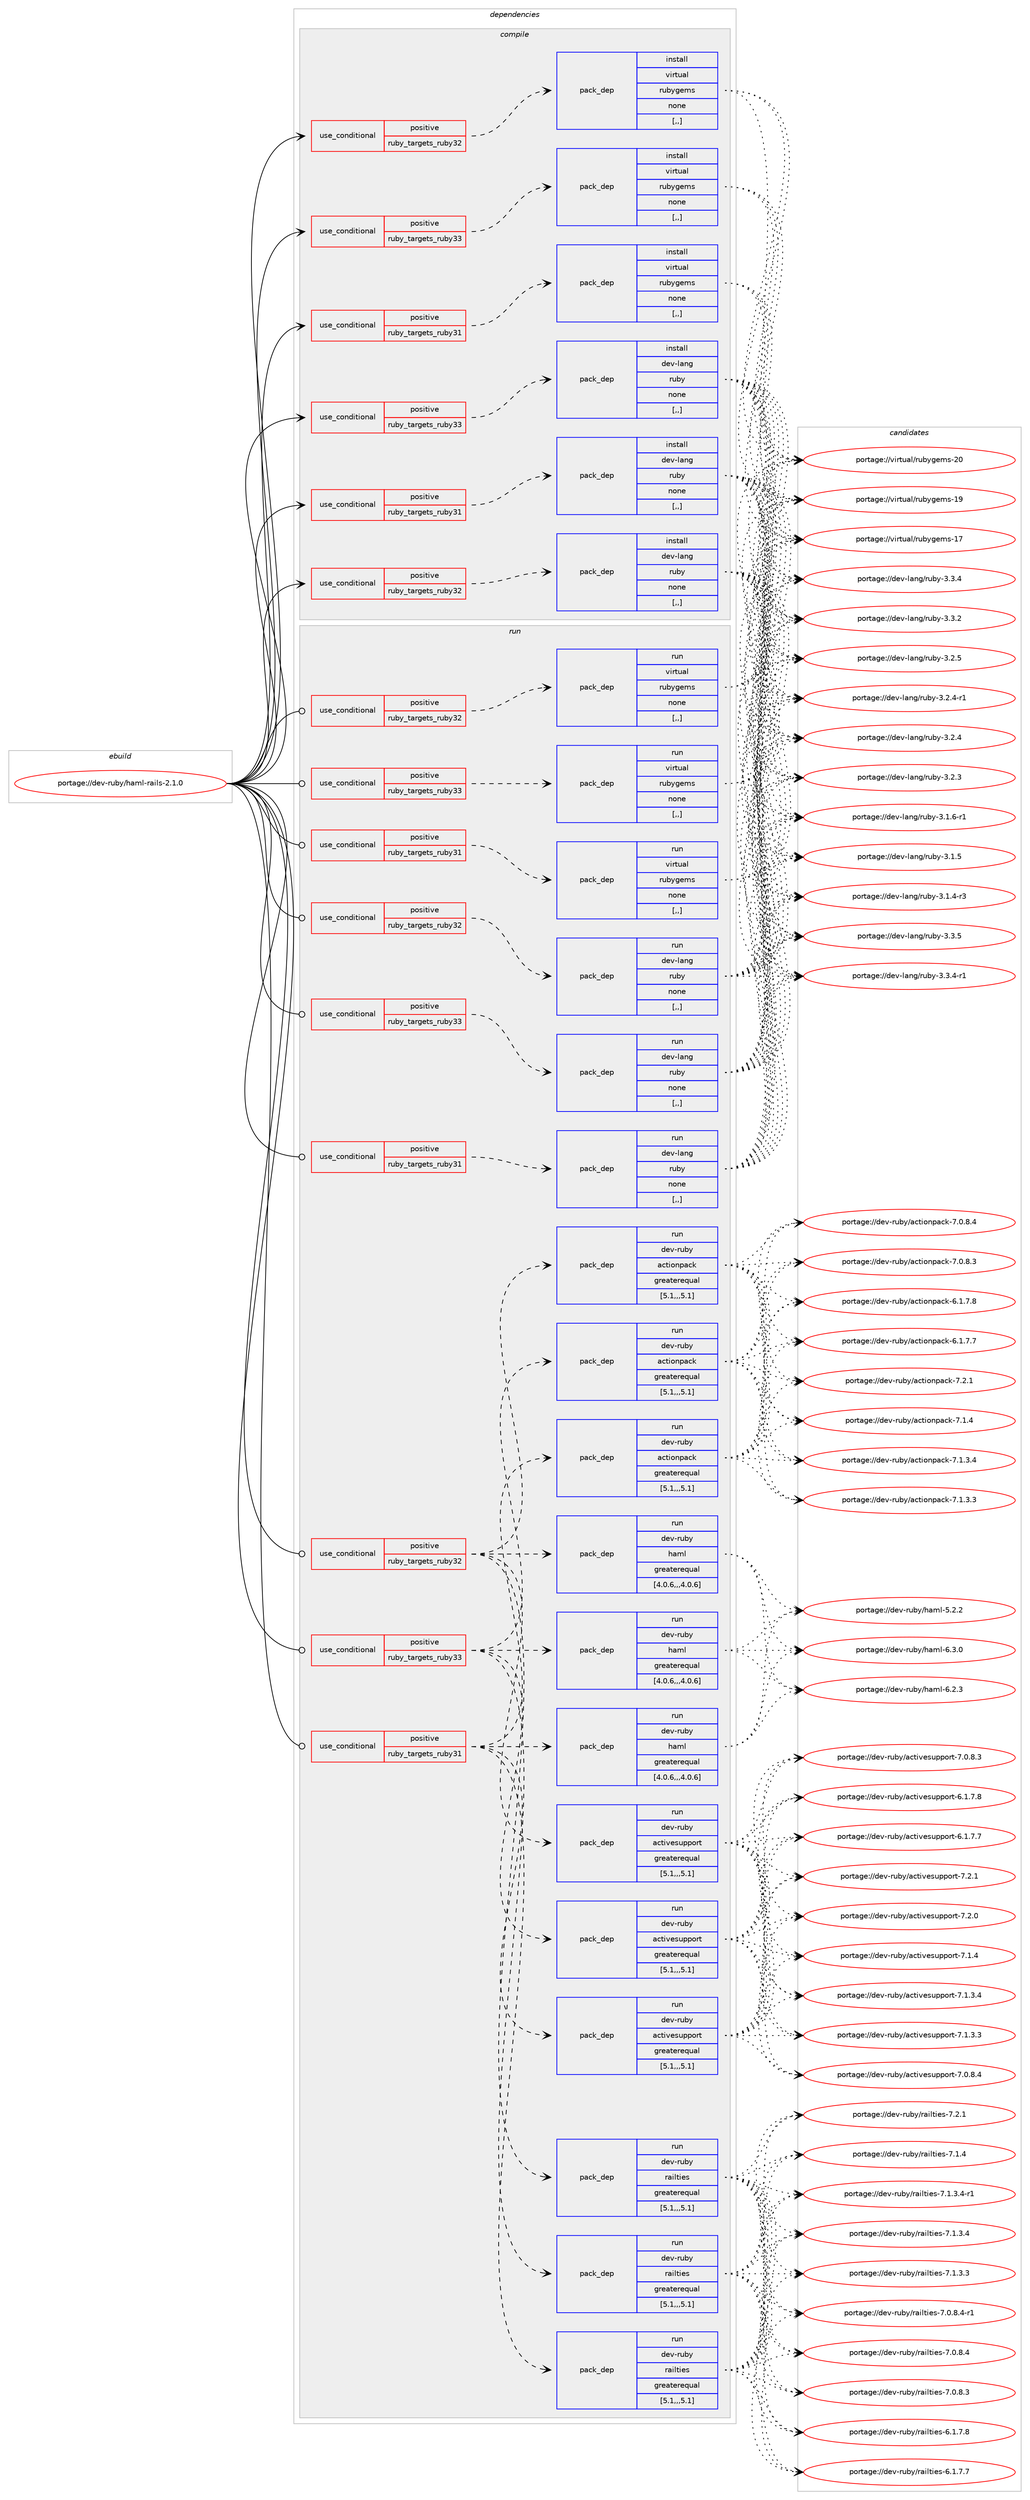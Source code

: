 digraph prolog {

# *************
# Graph options
# *************

newrank=true;
concentrate=true;
compound=true;
graph [rankdir=LR,fontname=Helvetica,fontsize=10,ranksep=1.5];#, ranksep=2.5, nodesep=0.2];
edge  [arrowhead=vee];
node  [fontname=Helvetica,fontsize=10];

# **********
# The ebuild
# **********

subgraph cluster_leftcol {
color=gray;
label=<<i>ebuild</i>>;
id [label="portage://dev-ruby/haml-rails-2.1.0", color=red, width=4, href="../dev-ruby/haml-rails-2.1.0.svg"];
}

# ****************
# The dependencies
# ****************

subgraph cluster_midcol {
color=gray;
label=<<i>dependencies</i>>;
subgraph cluster_compile {
fillcolor="#eeeeee";
style=filled;
label=<<i>compile</i>>;
subgraph cond179479 {
dependency681469 [label=<<TABLE BORDER="0" CELLBORDER="1" CELLSPACING="0" CELLPADDING="4"><TR><TD ROWSPAN="3" CELLPADDING="10">use_conditional</TD></TR><TR><TD>positive</TD></TR><TR><TD>ruby_targets_ruby31</TD></TR></TABLE>>, shape=none, color=red];
subgraph pack497067 {
dependency681470 [label=<<TABLE BORDER="0" CELLBORDER="1" CELLSPACING="0" CELLPADDING="4" WIDTH="220"><TR><TD ROWSPAN="6" CELLPADDING="30">pack_dep</TD></TR><TR><TD WIDTH="110">install</TD></TR><TR><TD>dev-lang</TD></TR><TR><TD>ruby</TD></TR><TR><TD>none</TD></TR><TR><TD>[,,]</TD></TR></TABLE>>, shape=none, color=blue];
}
dependency681469:e -> dependency681470:w [weight=20,style="dashed",arrowhead="vee"];
}
id:e -> dependency681469:w [weight=20,style="solid",arrowhead="vee"];
subgraph cond179480 {
dependency681471 [label=<<TABLE BORDER="0" CELLBORDER="1" CELLSPACING="0" CELLPADDING="4"><TR><TD ROWSPAN="3" CELLPADDING="10">use_conditional</TD></TR><TR><TD>positive</TD></TR><TR><TD>ruby_targets_ruby31</TD></TR></TABLE>>, shape=none, color=red];
subgraph pack497068 {
dependency681472 [label=<<TABLE BORDER="0" CELLBORDER="1" CELLSPACING="0" CELLPADDING="4" WIDTH="220"><TR><TD ROWSPAN="6" CELLPADDING="30">pack_dep</TD></TR><TR><TD WIDTH="110">install</TD></TR><TR><TD>virtual</TD></TR><TR><TD>rubygems</TD></TR><TR><TD>none</TD></TR><TR><TD>[,,]</TD></TR></TABLE>>, shape=none, color=blue];
}
dependency681471:e -> dependency681472:w [weight=20,style="dashed",arrowhead="vee"];
}
id:e -> dependency681471:w [weight=20,style="solid",arrowhead="vee"];
subgraph cond179481 {
dependency681473 [label=<<TABLE BORDER="0" CELLBORDER="1" CELLSPACING="0" CELLPADDING="4"><TR><TD ROWSPAN="3" CELLPADDING="10">use_conditional</TD></TR><TR><TD>positive</TD></TR><TR><TD>ruby_targets_ruby32</TD></TR></TABLE>>, shape=none, color=red];
subgraph pack497069 {
dependency681474 [label=<<TABLE BORDER="0" CELLBORDER="1" CELLSPACING="0" CELLPADDING="4" WIDTH="220"><TR><TD ROWSPAN="6" CELLPADDING="30">pack_dep</TD></TR><TR><TD WIDTH="110">install</TD></TR><TR><TD>dev-lang</TD></TR><TR><TD>ruby</TD></TR><TR><TD>none</TD></TR><TR><TD>[,,]</TD></TR></TABLE>>, shape=none, color=blue];
}
dependency681473:e -> dependency681474:w [weight=20,style="dashed",arrowhead="vee"];
}
id:e -> dependency681473:w [weight=20,style="solid",arrowhead="vee"];
subgraph cond179482 {
dependency681475 [label=<<TABLE BORDER="0" CELLBORDER="1" CELLSPACING="0" CELLPADDING="4"><TR><TD ROWSPAN="3" CELLPADDING="10">use_conditional</TD></TR><TR><TD>positive</TD></TR><TR><TD>ruby_targets_ruby32</TD></TR></TABLE>>, shape=none, color=red];
subgraph pack497070 {
dependency681476 [label=<<TABLE BORDER="0" CELLBORDER="1" CELLSPACING="0" CELLPADDING="4" WIDTH="220"><TR><TD ROWSPAN="6" CELLPADDING="30">pack_dep</TD></TR><TR><TD WIDTH="110">install</TD></TR><TR><TD>virtual</TD></TR><TR><TD>rubygems</TD></TR><TR><TD>none</TD></TR><TR><TD>[,,]</TD></TR></TABLE>>, shape=none, color=blue];
}
dependency681475:e -> dependency681476:w [weight=20,style="dashed",arrowhead="vee"];
}
id:e -> dependency681475:w [weight=20,style="solid",arrowhead="vee"];
subgraph cond179483 {
dependency681477 [label=<<TABLE BORDER="0" CELLBORDER="1" CELLSPACING="0" CELLPADDING="4"><TR><TD ROWSPAN="3" CELLPADDING="10">use_conditional</TD></TR><TR><TD>positive</TD></TR><TR><TD>ruby_targets_ruby33</TD></TR></TABLE>>, shape=none, color=red];
subgraph pack497071 {
dependency681478 [label=<<TABLE BORDER="0" CELLBORDER="1" CELLSPACING="0" CELLPADDING="4" WIDTH="220"><TR><TD ROWSPAN="6" CELLPADDING="30">pack_dep</TD></TR><TR><TD WIDTH="110">install</TD></TR><TR><TD>dev-lang</TD></TR><TR><TD>ruby</TD></TR><TR><TD>none</TD></TR><TR><TD>[,,]</TD></TR></TABLE>>, shape=none, color=blue];
}
dependency681477:e -> dependency681478:w [weight=20,style="dashed",arrowhead="vee"];
}
id:e -> dependency681477:w [weight=20,style="solid",arrowhead="vee"];
subgraph cond179484 {
dependency681479 [label=<<TABLE BORDER="0" CELLBORDER="1" CELLSPACING="0" CELLPADDING="4"><TR><TD ROWSPAN="3" CELLPADDING="10">use_conditional</TD></TR><TR><TD>positive</TD></TR><TR><TD>ruby_targets_ruby33</TD></TR></TABLE>>, shape=none, color=red];
subgraph pack497072 {
dependency681480 [label=<<TABLE BORDER="0" CELLBORDER="1" CELLSPACING="0" CELLPADDING="4" WIDTH="220"><TR><TD ROWSPAN="6" CELLPADDING="30">pack_dep</TD></TR><TR><TD WIDTH="110">install</TD></TR><TR><TD>virtual</TD></TR><TR><TD>rubygems</TD></TR><TR><TD>none</TD></TR><TR><TD>[,,]</TD></TR></TABLE>>, shape=none, color=blue];
}
dependency681479:e -> dependency681480:w [weight=20,style="dashed",arrowhead="vee"];
}
id:e -> dependency681479:w [weight=20,style="solid",arrowhead="vee"];
}
subgraph cluster_compileandrun {
fillcolor="#eeeeee";
style=filled;
label=<<i>compile and run</i>>;
}
subgraph cluster_run {
fillcolor="#eeeeee";
style=filled;
label=<<i>run</i>>;
subgraph cond179485 {
dependency681481 [label=<<TABLE BORDER="0" CELLBORDER="1" CELLSPACING="0" CELLPADDING="4"><TR><TD ROWSPAN="3" CELLPADDING="10">use_conditional</TD></TR><TR><TD>positive</TD></TR><TR><TD>ruby_targets_ruby31</TD></TR></TABLE>>, shape=none, color=red];
subgraph pack497073 {
dependency681482 [label=<<TABLE BORDER="0" CELLBORDER="1" CELLSPACING="0" CELLPADDING="4" WIDTH="220"><TR><TD ROWSPAN="6" CELLPADDING="30">pack_dep</TD></TR><TR><TD WIDTH="110">run</TD></TR><TR><TD>dev-lang</TD></TR><TR><TD>ruby</TD></TR><TR><TD>none</TD></TR><TR><TD>[,,]</TD></TR></TABLE>>, shape=none, color=blue];
}
dependency681481:e -> dependency681482:w [weight=20,style="dashed",arrowhead="vee"];
}
id:e -> dependency681481:w [weight=20,style="solid",arrowhead="odot"];
subgraph cond179486 {
dependency681483 [label=<<TABLE BORDER="0" CELLBORDER="1" CELLSPACING="0" CELLPADDING="4"><TR><TD ROWSPAN="3" CELLPADDING="10">use_conditional</TD></TR><TR><TD>positive</TD></TR><TR><TD>ruby_targets_ruby31</TD></TR></TABLE>>, shape=none, color=red];
subgraph pack497074 {
dependency681484 [label=<<TABLE BORDER="0" CELLBORDER="1" CELLSPACING="0" CELLPADDING="4" WIDTH="220"><TR><TD ROWSPAN="6" CELLPADDING="30">pack_dep</TD></TR><TR><TD WIDTH="110">run</TD></TR><TR><TD>dev-ruby</TD></TR><TR><TD>actionpack</TD></TR><TR><TD>greaterequal</TD></TR><TR><TD>[5.1,,,5.1]</TD></TR></TABLE>>, shape=none, color=blue];
}
dependency681483:e -> dependency681484:w [weight=20,style="dashed",arrowhead="vee"];
subgraph pack497075 {
dependency681485 [label=<<TABLE BORDER="0" CELLBORDER="1" CELLSPACING="0" CELLPADDING="4" WIDTH="220"><TR><TD ROWSPAN="6" CELLPADDING="30">pack_dep</TD></TR><TR><TD WIDTH="110">run</TD></TR><TR><TD>dev-ruby</TD></TR><TR><TD>activesupport</TD></TR><TR><TD>greaterequal</TD></TR><TR><TD>[5.1,,,5.1]</TD></TR></TABLE>>, shape=none, color=blue];
}
dependency681483:e -> dependency681485:w [weight=20,style="dashed",arrowhead="vee"];
subgraph pack497076 {
dependency681486 [label=<<TABLE BORDER="0" CELLBORDER="1" CELLSPACING="0" CELLPADDING="4" WIDTH="220"><TR><TD ROWSPAN="6" CELLPADDING="30">pack_dep</TD></TR><TR><TD WIDTH="110">run</TD></TR><TR><TD>dev-ruby</TD></TR><TR><TD>railties</TD></TR><TR><TD>greaterequal</TD></TR><TR><TD>[5.1,,,5.1]</TD></TR></TABLE>>, shape=none, color=blue];
}
dependency681483:e -> dependency681486:w [weight=20,style="dashed",arrowhead="vee"];
subgraph pack497077 {
dependency681487 [label=<<TABLE BORDER="0" CELLBORDER="1" CELLSPACING="0" CELLPADDING="4" WIDTH="220"><TR><TD ROWSPAN="6" CELLPADDING="30">pack_dep</TD></TR><TR><TD WIDTH="110">run</TD></TR><TR><TD>dev-ruby</TD></TR><TR><TD>haml</TD></TR><TR><TD>greaterequal</TD></TR><TR><TD>[4.0.6,,,4.0.6]</TD></TR></TABLE>>, shape=none, color=blue];
}
dependency681483:e -> dependency681487:w [weight=20,style="dashed",arrowhead="vee"];
}
id:e -> dependency681483:w [weight=20,style="solid",arrowhead="odot"];
subgraph cond179487 {
dependency681488 [label=<<TABLE BORDER="0" CELLBORDER="1" CELLSPACING="0" CELLPADDING="4"><TR><TD ROWSPAN="3" CELLPADDING="10">use_conditional</TD></TR><TR><TD>positive</TD></TR><TR><TD>ruby_targets_ruby31</TD></TR></TABLE>>, shape=none, color=red];
subgraph pack497078 {
dependency681489 [label=<<TABLE BORDER="0" CELLBORDER="1" CELLSPACING="0" CELLPADDING="4" WIDTH="220"><TR><TD ROWSPAN="6" CELLPADDING="30">pack_dep</TD></TR><TR><TD WIDTH="110">run</TD></TR><TR><TD>virtual</TD></TR><TR><TD>rubygems</TD></TR><TR><TD>none</TD></TR><TR><TD>[,,]</TD></TR></TABLE>>, shape=none, color=blue];
}
dependency681488:e -> dependency681489:w [weight=20,style="dashed",arrowhead="vee"];
}
id:e -> dependency681488:w [weight=20,style="solid",arrowhead="odot"];
subgraph cond179488 {
dependency681490 [label=<<TABLE BORDER="0" CELLBORDER="1" CELLSPACING="0" CELLPADDING="4"><TR><TD ROWSPAN="3" CELLPADDING="10">use_conditional</TD></TR><TR><TD>positive</TD></TR><TR><TD>ruby_targets_ruby32</TD></TR></TABLE>>, shape=none, color=red];
subgraph pack497079 {
dependency681491 [label=<<TABLE BORDER="0" CELLBORDER="1" CELLSPACING="0" CELLPADDING="4" WIDTH="220"><TR><TD ROWSPAN="6" CELLPADDING="30">pack_dep</TD></TR><TR><TD WIDTH="110">run</TD></TR><TR><TD>dev-lang</TD></TR><TR><TD>ruby</TD></TR><TR><TD>none</TD></TR><TR><TD>[,,]</TD></TR></TABLE>>, shape=none, color=blue];
}
dependency681490:e -> dependency681491:w [weight=20,style="dashed",arrowhead="vee"];
}
id:e -> dependency681490:w [weight=20,style="solid",arrowhead="odot"];
subgraph cond179489 {
dependency681492 [label=<<TABLE BORDER="0" CELLBORDER="1" CELLSPACING="0" CELLPADDING="4"><TR><TD ROWSPAN="3" CELLPADDING="10">use_conditional</TD></TR><TR><TD>positive</TD></TR><TR><TD>ruby_targets_ruby32</TD></TR></TABLE>>, shape=none, color=red];
subgraph pack497080 {
dependency681493 [label=<<TABLE BORDER="0" CELLBORDER="1" CELLSPACING="0" CELLPADDING="4" WIDTH="220"><TR><TD ROWSPAN="6" CELLPADDING="30">pack_dep</TD></TR><TR><TD WIDTH="110">run</TD></TR><TR><TD>dev-ruby</TD></TR><TR><TD>actionpack</TD></TR><TR><TD>greaterequal</TD></TR><TR><TD>[5.1,,,5.1]</TD></TR></TABLE>>, shape=none, color=blue];
}
dependency681492:e -> dependency681493:w [weight=20,style="dashed",arrowhead="vee"];
subgraph pack497081 {
dependency681494 [label=<<TABLE BORDER="0" CELLBORDER="1" CELLSPACING="0" CELLPADDING="4" WIDTH="220"><TR><TD ROWSPAN="6" CELLPADDING="30">pack_dep</TD></TR><TR><TD WIDTH="110">run</TD></TR><TR><TD>dev-ruby</TD></TR><TR><TD>activesupport</TD></TR><TR><TD>greaterequal</TD></TR><TR><TD>[5.1,,,5.1]</TD></TR></TABLE>>, shape=none, color=blue];
}
dependency681492:e -> dependency681494:w [weight=20,style="dashed",arrowhead="vee"];
subgraph pack497082 {
dependency681495 [label=<<TABLE BORDER="0" CELLBORDER="1" CELLSPACING="0" CELLPADDING="4" WIDTH="220"><TR><TD ROWSPAN="6" CELLPADDING="30">pack_dep</TD></TR><TR><TD WIDTH="110">run</TD></TR><TR><TD>dev-ruby</TD></TR><TR><TD>railties</TD></TR><TR><TD>greaterequal</TD></TR><TR><TD>[5.1,,,5.1]</TD></TR></TABLE>>, shape=none, color=blue];
}
dependency681492:e -> dependency681495:w [weight=20,style="dashed",arrowhead="vee"];
subgraph pack497083 {
dependency681496 [label=<<TABLE BORDER="0" CELLBORDER="1" CELLSPACING="0" CELLPADDING="4" WIDTH="220"><TR><TD ROWSPAN="6" CELLPADDING="30">pack_dep</TD></TR><TR><TD WIDTH="110">run</TD></TR><TR><TD>dev-ruby</TD></TR><TR><TD>haml</TD></TR><TR><TD>greaterequal</TD></TR><TR><TD>[4.0.6,,,4.0.6]</TD></TR></TABLE>>, shape=none, color=blue];
}
dependency681492:e -> dependency681496:w [weight=20,style="dashed",arrowhead="vee"];
}
id:e -> dependency681492:w [weight=20,style="solid",arrowhead="odot"];
subgraph cond179490 {
dependency681497 [label=<<TABLE BORDER="0" CELLBORDER="1" CELLSPACING="0" CELLPADDING="4"><TR><TD ROWSPAN="3" CELLPADDING="10">use_conditional</TD></TR><TR><TD>positive</TD></TR><TR><TD>ruby_targets_ruby32</TD></TR></TABLE>>, shape=none, color=red];
subgraph pack497084 {
dependency681498 [label=<<TABLE BORDER="0" CELLBORDER="1" CELLSPACING="0" CELLPADDING="4" WIDTH="220"><TR><TD ROWSPAN="6" CELLPADDING="30">pack_dep</TD></TR><TR><TD WIDTH="110">run</TD></TR><TR><TD>virtual</TD></TR><TR><TD>rubygems</TD></TR><TR><TD>none</TD></TR><TR><TD>[,,]</TD></TR></TABLE>>, shape=none, color=blue];
}
dependency681497:e -> dependency681498:w [weight=20,style="dashed",arrowhead="vee"];
}
id:e -> dependency681497:w [weight=20,style="solid",arrowhead="odot"];
subgraph cond179491 {
dependency681499 [label=<<TABLE BORDER="0" CELLBORDER="1" CELLSPACING="0" CELLPADDING="4"><TR><TD ROWSPAN="3" CELLPADDING="10">use_conditional</TD></TR><TR><TD>positive</TD></TR><TR><TD>ruby_targets_ruby33</TD></TR></TABLE>>, shape=none, color=red];
subgraph pack497085 {
dependency681500 [label=<<TABLE BORDER="0" CELLBORDER="1" CELLSPACING="0" CELLPADDING="4" WIDTH="220"><TR><TD ROWSPAN="6" CELLPADDING="30">pack_dep</TD></TR><TR><TD WIDTH="110">run</TD></TR><TR><TD>dev-lang</TD></TR><TR><TD>ruby</TD></TR><TR><TD>none</TD></TR><TR><TD>[,,]</TD></TR></TABLE>>, shape=none, color=blue];
}
dependency681499:e -> dependency681500:w [weight=20,style="dashed",arrowhead="vee"];
}
id:e -> dependency681499:w [weight=20,style="solid",arrowhead="odot"];
subgraph cond179492 {
dependency681501 [label=<<TABLE BORDER="0" CELLBORDER="1" CELLSPACING="0" CELLPADDING="4"><TR><TD ROWSPAN="3" CELLPADDING="10">use_conditional</TD></TR><TR><TD>positive</TD></TR><TR><TD>ruby_targets_ruby33</TD></TR></TABLE>>, shape=none, color=red];
subgraph pack497086 {
dependency681502 [label=<<TABLE BORDER="0" CELLBORDER="1" CELLSPACING="0" CELLPADDING="4" WIDTH="220"><TR><TD ROWSPAN="6" CELLPADDING="30">pack_dep</TD></TR><TR><TD WIDTH="110">run</TD></TR><TR><TD>dev-ruby</TD></TR><TR><TD>actionpack</TD></TR><TR><TD>greaterequal</TD></TR><TR><TD>[5.1,,,5.1]</TD></TR></TABLE>>, shape=none, color=blue];
}
dependency681501:e -> dependency681502:w [weight=20,style="dashed",arrowhead="vee"];
subgraph pack497087 {
dependency681503 [label=<<TABLE BORDER="0" CELLBORDER="1" CELLSPACING="0" CELLPADDING="4" WIDTH="220"><TR><TD ROWSPAN="6" CELLPADDING="30">pack_dep</TD></TR><TR><TD WIDTH="110">run</TD></TR><TR><TD>dev-ruby</TD></TR><TR><TD>activesupport</TD></TR><TR><TD>greaterequal</TD></TR><TR><TD>[5.1,,,5.1]</TD></TR></TABLE>>, shape=none, color=blue];
}
dependency681501:e -> dependency681503:w [weight=20,style="dashed",arrowhead="vee"];
subgraph pack497088 {
dependency681504 [label=<<TABLE BORDER="0" CELLBORDER="1" CELLSPACING="0" CELLPADDING="4" WIDTH="220"><TR><TD ROWSPAN="6" CELLPADDING="30">pack_dep</TD></TR><TR><TD WIDTH="110">run</TD></TR><TR><TD>dev-ruby</TD></TR><TR><TD>railties</TD></TR><TR><TD>greaterequal</TD></TR><TR><TD>[5.1,,,5.1]</TD></TR></TABLE>>, shape=none, color=blue];
}
dependency681501:e -> dependency681504:w [weight=20,style="dashed",arrowhead="vee"];
subgraph pack497089 {
dependency681505 [label=<<TABLE BORDER="0" CELLBORDER="1" CELLSPACING="0" CELLPADDING="4" WIDTH="220"><TR><TD ROWSPAN="6" CELLPADDING="30">pack_dep</TD></TR><TR><TD WIDTH="110">run</TD></TR><TR><TD>dev-ruby</TD></TR><TR><TD>haml</TD></TR><TR><TD>greaterequal</TD></TR><TR><TD>[4.0.6,,,4.0.6]</TD></TR></TABLE>>, shape=none, color=blue];
}
dependency681501:e -> dependency681505:w [weight=20,style="dashed",arrowhead="vee"];
}
id:e -> dependency681501:w [weight=20,style="solid",arrowhead="odot"];
subgraph cond179493 {
dependency681506 [label=<<TABLE BORDER="0" CELLBORDER="1" CELLSPACING="0" CELLPADDING="4"><TR><TD ROWSPAN="3" CELLPADDING="10">use_conditional</TD></TR><TR><TD>positive</TD></TR><TR><TD>ruby_targets_ruby33</TD></TR></TABLE>>, shape=none, color=red];
subgraph pack497090 {
dependency681507 [label=<<TABLE BORDER="0" CELLBORDER="1" CELLSPACING="0" CELLPADDING="4" WIDTH="220"><TR><TD ROWSPAN="6" CELLPADDING="30">pack_dep</TD></TR><TR><TD WIDTH="110">run</TD></TR><TR><TD>virtual</TD></TR><TR><TD>rubygems</TD></TR><TR><TD>none</TD></TR><TR><TD>[,,]</TD></TR></TABLE>>, shape=none, color=blue];
}
dependency681506:e -> dependency681507:w [weight=20,style="dashed",arrowhead="vee"];
}
id:e -> dependency681506:w [weight=20,style="solid",arrowhead="odot"];
}
}

# **************
# The candidates
# **************

subgraph cluster_choices {
rank=same;
color=gray;
label=<<i>candidates</i>>;

subgraph choice497067 {
color=black;
nodesep=1;
choice10010111845108971101034711411798121455146514653 [label="portage://dev-lang/ruby-3.3.5", color=red, width=4,href="../dev-lang/ruby-3.3.5.svg"];
choice100101118451089711010347114117981214551465146524511449 [label="portage://dev-lang/ruby-3.3.4-r1", color=red, width=4,href="../dev-lang/ruby-3.3.4-r1.svg"];
choice10010111845108971101034711411798121455146514652 [label="portage://dev-lang/ruby-3.3.4", color=red, width=4,href="../dev-lang/ruby-3.3.4.svg"];
choice10010111845108971101034711411798121455146514650 [label="portage://dev-lang/ruby-3.3.2", color=red, width=4,href="../dev-lang/ruby-3.3.2.svg"];
choice10010111845108971101034711411798121455146504653 [label="portage://dev-lang/ruby-3.2.5", color=red, width=4,href="../dev-lang/ruby-3.2.5.svg"];
choice100101118451089711010347114117981214551465046524511449 [label="portage://dev-lang/ruby-3.2.4-r1", color=red, width=4,href="../dev-lang/ruby-3.2.4-r1.svg"];
choice10010111845108971101034711411798121455146504652 [label="portage://dev-lang/ruby-3.2.4", color=red, width=4,href="../dev-lang/ruby-3.2.4.svg"];
choice10010111845108971101034711411798121455146504651 [label="portage://dev-lang/ruby-3.2.3", color=red, width=4,href="../dev-lang/ruby-3.2.3.svg"];
choice100101118451089711010347114117981214551464946544511449 [label="portage://dev-lang/ruby-3.1.6-r1", color=red, width=4,href="../dev-lang/ruby-3.1.6-r1.svg"];
choice10010111845108971101034711411798121455146494653 [label="portage://dev-lang/ruby-3.1.5", color=red, width=4,href="../dev-lang/ruby-3.1.5.svg"];
choice100101118451089711010347114117981214551464946524511451 [label="portage://dev-lang/ruby-3.1.4-r3", color=red, width=4,href="../dev-lang/ruby-3.1.4-r3.svg"];
dependency681470:e -> choice10010111845108971101034711411798121455146514653:w [style=dotted,weight="100"];
dependency681470:e -> choice100101118451089711010347114117981214551465146524511449:w [style=dotted,weight="100"];
dependency681470:e -> choice10010111845108971101034711411798121455146514652:w [style=dotted,weight="100"];
dependency681470:e -> choice10010111845108971101034711411798121455146514650:w [style=dotted,weight="100"];
dependency681470:e -> choice10010111845108971101034711411798121455146504653:w [style=dotted,weight="100"];
dependency681470:e -> choice100101118451089711010347114117981214551465046524511449:w [style=dotted,weight="100"];
dependency681470:e -> choice10010111845108971101034711411798121455146504652:w [style=dotted,weight="100"];
dependency681470:e -> choice10010111845108971101034711411798121455146504651:w [style=dotted,weight="100"];
dependency681470:e -> choice100101118451089711010347114117981214551464946544511449:w [style=dotted,weight="100"];
dependency681470:e -> choice10010111845108971101034711411798121455146494653:w [style=dotted,weight="100"];
dependency681470:e -> choice100101118451089711010347114117981214551464946524511451:w [style=dotted,weight="100"];
}
subgraph choice497068 {
color=black;
nodesep=1;
choice118105114116117971084711411798121103101109115455048 [label="portage://virtual/rubygems-20", color=red, width=4,href="../virtual/rubygems-20.svg"];
choice118105114116117971084711411798121103101109115454957 [label="portage://virtual/rubygems-19", color=red, width=4,href="../virtual/rubygems-19.svg"];
choice118105114116117971084711411798121103101109115454955 [label="portage://virtual/rubygems-17", color=red, width=4,href="../virtual/rubygems-17.svg"];
dependency681472:e -> choice118105114116117971084711411798121103101109115455048:w [style=dotted,weight="100"];
dependency681472:e -> choice118105114116117971084711411798121103101109115454957:w [style=dotted,weight="100"];
dependency681472:e -> choice118105114116117971084711411798121103101109115454955:w [style=dotted,weight="100"];
}
subgraph choice497069 {
color=black;
nodesep=1;
choice10010111845108971101034711411798121455146514653 [label="portage://dev-lang/ruby-3.3.5", color=red, width=4,href="../dev-lang/ruby-3.3.5.svg"];
choice100101118451089711010347114117981214551465146524511449 [label="portage://dev-lang/ruby-3.3.4-r1", color=red, width=4,href="../dev-lang/ruby-3.3.4-r1.svg"];
choice10010111845108971101034711411798121455146514652 [label="portage://dev-lang/ruby-3.3.4", color=red, width=4,href="../dev-lang/ruby-3.3.4.svg"];
choice10010111845108971101034711411798121455146514650 [label="portage://dev-lang/ruby-3.3.2", color=red, width=4,href="../dev-lang/ruby-3.3.2.svg"];
choice10010111845108971101034711411798121455146504653 [label="portage://dev-lang/ruby-3.2.5", color=red, width=4,href="../dev-lang/ruby-3.2.5.svg"];
choice100101118451089711010347114117981214551465046524511449 [label="portage://dev-lang/ruby-3.2.4-r1", color=red, width=4,href="../dev-lang/ruby-3.2.4-r1.svg"];
choice10010111845108971101034711411798121455146504652 [label="portage://dev-lang/ruby-3.2.4", color=red, width=4,href="../dev-lang/ruby-3.2.4.svg"];
choice10010111845108971101034711411798121455146504651 [label="portage://dev-lang/ruby-3.2.3", color=red, width=4,href="../dev-lang/ruby-3.2.3.svg"];
choice100101118451089711010347114117981214551464946544511449 [label="portage://dev-lang/ruby-3.1.6-r1", color=red, width=4,href="../dev-lang/ruby-3.1.6-r1.svg"];
choice10010111845108971101034711411798121455146494653 [label="portage://dev-lang/ruby-3.1.5", color=red, width=4,href="../dev-lang/ruby-3.1.5.svg"];
choice100101118451089711010347114117981214551464946524511451 [label="portage://dev-lang/ruby-3.1.4-r3", color=red, width=4,href="../dev-lang/ruby-3.1.4-r3.svg"];
dependency681474:e -> choice10010111845108971101034711411798121455146514653:w [style=dotted,weight="100"];
dependency681474:e -> choice100101118451089711010347114117981214551465146524511449:w [style=dotted,weight="100"];
dependency681474:e -> choice10010111845108971101034711411798121455146514652:w [style=dotted,weight="100"];
dependency681474:e -> choice10010111845108971101034711411798121455146514650:w [style=dotted,weight="100"];
dependency681474:e -> choice10010111845108971101034711411798121455146504653:w [style=dotted,weight="100"];
dependency681474:e -> choice100101118451089711010347114117981214551465046524511449:w [style=dotted,weight="100"];
dependency681474:e -> choice10010111845108971101034711411798121455146504652:w [style=dotted,weight="100"];
dependency681474:e -> choice10010111845108971101034711411798121455146504651:w [style=dotted,weight="100"];
dependency681474:e -> choice100101118451089711010347114117981214551464946544511449:w [style=dotted,weight="100"];
dependency681474:e -> choice10010111845108971101034711411798121455146494653:w [style=dotted,weight="100"];
dependency681474:e -> choice100101118451089711010347114117981214551464946524511451:w [style=dotted,weight="100"];
}
subgraph choice497070 {
color=black;
nodesep=1;
choice118105114116117971084711411798121103101109115455048 [label="portage://virtual/rubygems-20", color=red, width=4,href="../virtual/rubygems-20.svg"];
choice118105114116117971084711411798121103101109115454957 [label="portage://virtual/rubygems-19", color=red, width=4,href="../virtual/rubygems-19.svg"];
choice118105114116117971084711411798121103101109115454955 [label="portage://virtual/rubygems-17", color=red, width=4,href="../virtual/rubygems-17.svg"];
dependency681476:e -> choice118105114116117971084711411798121103101109115455048:w [style=dotted,weight="100"];
dependency681476:e -> choice118105114116117971084711411798121103101109115454957:w [style=dotted,weight="100"];
dependency681476:e -> choice118105114116117971084711411798121103101109115454955:w [style=dotted,weight="100"];
}
subgraph choice497071 {
color=black;
nodesep=1;
choice10010111845108971101034711411798121455146514653 [label="portage://dev-lang/ruby-3.3.5", color=red, width=4,href="../dev-lang/ruby-3.3.5.svg"];
choice100101118451089711010347114117981214551465146524511449 [label="portage://dev-lang/ruby-3.3.4-r1", color=red, width=4,href="../dev-lang/ruby-3.3.4-r1.svg"];
choice10010111845108971101034711411798121455146514652 [label="portage://dev-lang/ruby-3.3.4", color=red, width=4,href="../dev-lang/ruby-3.3.4.svg"];
choice10010111845108971101034711411798121455146514650 [label="portage://dev-lang/ruby-3.3.2", color=red, width=4,href="../dev-lang/ruby-3.3.2.svg"];
choice10010111845108971101034711411798121455146504653 [label="portage://dev-lang/ruby-3.2.5", color=red, width=4,href="../dev-lang/ruby-3.2.5.svg"];
choice100101118451089711010347114117981214551465046524511449 [label="portage://dev-lang/ruby-3.2.4-r1", color=red, width=4,href="../dev-lang/ruby-3.2.4-r1.svg"];
choice10010111845108971101034711411798121455146504652 [label="portage://dev-lang/ruby-3.2.4", color=red, width=4,href="../dev-lang/ruby-3.2.4.svg"];
choice10010111845108971101034711411798121455146504651 [label="portage://dev-lang/ruby-3.2.3", color=red, width=4,href="../dev-lang/ruby-3.2.3.svg"];
choice100101118451089711010347114117981214551464946544511449 [label="portage://dev-lang/ruby-3.1.6-r1", color=red, width=4,href="../dev-lang/ruby-3.1.6-r1.svg"];
choice10010111845108971101034711411798121455146494653 [label="portage://dev-lang/ruby-3.1.5", color=red, width=4,href="../dev-lang/ruby-3.1.5.svg"];
choice100101118451089711010347114117981214551464946524511451 [label="portage://dev-lang/ruby-3.1.4-r3", color=red, width=4,href="../dev-lang/ruby-3.1.4-r3.svg"];
dependency681478:e -> choice10010111845108971101034711411798121455146514653:w [style=dotted,weight="100"];
dependency681478:e -> choice100101118451089711010347114117981214551465146524511449:w [style=dotted,weight="100"];
dependency681478:e -> choice10010111845108971101034711411798121455146514652:w [style=dotted,weight="100"];
dependency681478:e -> choice10010111845108971101034711411798121455146514650:w [style=dotted,weight="100"];
dependency681478:e -> choice10010111845108971101034711411798121455146504653:w [style=dotted,weight="100"];
dependency681478:e -> choice100101118451089711010347114117981214551465046524511449:w [style=dotted,weight="100"];
dependency681478:e -> choice10010111845108971101034711411798121455146504652:w [style=dotted,weight="100"];
dependency681478:e -> choice10010111845108971101034711411798121455146504651:w [style=dotted,weight="100"];
dependency681478:e -> choice100101118451089711010347114117981214551464946544511449:w [style=dotted,weight="100"];
dependency681478:e -> choice10010111845108971101034711411798121455146494653:w [style=dotted,weight="100"];
dependency681478:e -> choice100101118451089711010347114117981214551464946524511451:w [style=dotted,weight="100"];
}
subgraph choice497072 {
color=black;
nodesep=1;
choice118105114116117971084711411798121103101109115455048 [label="portage://virtual/rubygems-20", color=red, width=4,href="../virtual/rubygems-20.svg"];
choice118105114116117971084711411798121103101109115454957 [label="portage://virtual/rubygems-19", color=red, width=4,href="../virtual/rubygems-19.svg"];
choice118105114116117971084711411798121103101109115454955 [label="portage://virtual/rubygems-17", color=red, width=4,href="../virtual/rubygems-17.svg"];
dependency681480:e -> choice118105114116117971084711411798121103101109115455048:w [style=dotted,weight="100"];
dependency681480:e -> choice118105114116117971084711411798121103101109115454957:w [style=dotted,weight="100"];
dependency681480:e -> choice118105114116117971084711411798121103101109115454955:w [style=dotted,weight="100"];
}
subgraph choice497073 {
color=black;
nodesep=1;
choice10010111845108971101034711411798121455146514653 [label="portage://dev-lang/ruby-3.3.5", color=red, width=4,href="../dev-lang/ruby-3.3.5.svg"];
choice100101118451089711010347114117981214551465146524511449 [label="portage://dev-lang/ruby-3.3.4-r1", color=red, width=4,href="../dev-lang/ruby-3.3.4-r1.svg"];
choice10010111845108971101034711411798121455146514652 [label="portage://dev-lang/ruby-3.3.4", color=red, width=4,href="../dev-lang/ruby-3.3.4.svg"];
choice10010111845108971101034711411798121455146514650 [label="portage://dev-lang/ruby-3.3.2", color=red, width=4,href="../dev-lang/ruby-3.3.2.svg"];
choice10010111845108971101034711411798121455146504653 [label="portage://dev-lang/ruby-3.2.5", color=red, width=4,href="../dev-lang/ruby-3.2.5.svg"];
choice100101118451089711010347114117981214551465046524511449 [label="portage://dev-lang/ruby-3.2.4-r1", color=red, width=4,href="../dev-lang/ruby-3.2.4-r1.svg"];
choice10010111845108971101034711411798121455146504652 [label="portage://dev-lang/ruby-3.2.4", color=red, width=4,href="../dev-lang/ruby-3.2.4.svg"];
choice10010111845108971101034711411798121455146504651 [label="portage://dev-lang/ruby-3.2.3", color=red, width=4,href="../dev-lang/ruby-3.2.3.svg"];
choice100101118451089711010347114117981214551464946544511449 [label="portage://dev-lang/ruby-3.1.6-r1", color=red, width=4,href="../dev-lang/ruby-3.1.6-r1.svg"];
choice10010111845108971101034711411798121455146494653 [label="portage://dev-lang/ruby-3.1.5", color=red, width=4,href="../dev-lang/ruby-3.1.5.svg"];
choice100101118451089711010347114117981214551464946524511451 [label="portage://dev-lang/ruby-3.1.4-r3", color=red, width=4,href="../dev-lang/ruby-3.1.4-r3.svg"];
dependency681482:e -> choice10010111845108971101034711411798121455146514653:w [style=dotted,weight="100"];
dependency681482:e -> choice100101118451089711010347114117981214551465146524511449:w [style=dotted,weight="100"];
dependency681482:e -> choice10010111845108971101034711411798121455146514652:w [style=dotted,weight="100"];
dependency681482:e -> choice10010111845108971101034711411798121455146514650:w [style=dotted,weight="100"];
dependency681482:e -> choice10010111845108971101034711411798121455146504653:w [style=dotted,weight="100"];
dependency681482:e -> choice100101118451089711010347114117981214551465046524511449:w [style=dotted,weight="100"];
dependency681482:e -> choice10010111845108971101034711411798121455146504652:w [style=dotted,weight="100"];
dependency681482:e -> choice10010111845108971101034711411798121455146504651:w [style=dotted,weight="100"];
dependency681482:e -> choice100101118451089711010347114117981214551464946544511449:w [style=dotted,weight="100"];
dependency681482:e -> choice10010111845108971101034711411798121455146494653:w [style=dotted,weight="100"];
dependency681482:e -> choice100101118451089711010347114117981214551464946524511451:w [style=dotted,weight="100"];
}
subgraph choice497074 {
color=black;
nodesep=1;
choice10010111845114117981214797991161051111101129799107455546504649 [label="portage://dev-ruby/actionpack-7.2.1", color=red, width=4,href="../dev-ruby/actionpack-7.2.1.svg"];
choice10010111845114117981214797991161051111101129799107455546494652 [label="portage://dev-ruby/actionpack-7.1.4", color=red, width=4,href="../dev-ruby/actionpack-7.1.4.svg"];
choice100101118451141179812147979911610511111011297991074555464946514652 [label="portage://dev-ruby/actionpack-7.1.3.4", color=red, width=4,href="../dev-ruby/actionpack-7.1.3.4.svg"];
choice100101118451141179812147979911610511111011297991074555464946514651 [label="portage://dev-ruby/actionpack-7.1.3.3", color=red, width=4,href="../dev-ruby/actionpack-7.1.3.3.svg"];
choice100101118451141179812147979911610511111011297991074555464846564652 [label="portage://dev-ruby/actionpack-7.0.8.4", color=red, width=4,href="../dev-ruby/actionpack-7.0.8.4.svg"];
choice100101118451141179812147979911610511111011297991074555464846564651 [label="portage://dev-ruby/actionpack-7.0.8.3", color=red, width=4,href="../dev-ruby/actionpack-7.0.8.3.svg"];
choice100101118451141179812147979911610511111011297991074554464946554656 [label="portage://dev-ruby/actionpack-6.1.7.8", color=red, width=4,href="../dev-ruby/actionpack-6.1.7.8.svg"];
choice100101118451141179812147979911610511111011297991074554464946554655 [label="portage://dev-ruby/actionpack-6.1.7.7", color=red, width=4,href="../dev-ruby/actionpack-6.1.7.7.svg"];
dependency681484:e -> choice10010111845114117981214797991161051111101129799107455546504649:w [style=dotted,weight="100"];
dependency681484:e -> choice10010111845114117981214797991161051111101129799107455546494652:w [style=dotted,weight="100"];
dependency681484:e -> choice100101118451141179812147979911610511111011297991074555464946514652:w [style=dotted,weight="100"];
dependency681484:e -> choice100101118451141179812147979911610511111011297991074555464946514651:w [style=dotted,weight="100"];
dependency681484:e -> choice100101118451141179812147979911610511111011297991074555464846564652:w [style=dotted,weight="100"];
dependency681484:e -> choice100101118451141179812147979911610511111011297991074555464846564651:w [style=dotted,weight="100"];
dependency681484:e -> choice100101118451141179812147979911610511111011297991074554464946554656:w [style=dotted,weight="100"];
dependency681484:e -> choice100101118451141179812147979911610511111011297991074554464946554655:w [style=dotted,weight="100"];
}
subgraph choice497075 {
color=black;
nodesep=1;
choice1001011184511411798121479799116105118101115117112112111114116455546504649 [label="portage://dev-ruby/activesupport-7.2.1", color=red, width=4,href="../dev-ruby/activesupport-7.2.1.svg"];
choice1001011184511411798121479799116105118101115117112112111114116455546504648 [label="portage://dev-ruby/activesupport-7.2.0", color=red, width=4,href="../dev-ruby/activesupport-7.2.0.svg"];
choice1001011184511411798121479799116105118101115117112112111114116455546494652 [label="portage://dev-ruby/activesupport-7.1.4", color=red, width=4,href="../dev-ruby/activesupport-7.1.4.svg"];
choice10010111845114117981214797991161051181011151171121121111141164555464946514652 [label="portage://dev-ruby/activesupport-7.1.3.4", color=red, width=4,href="../dev-ruby/activesupport-7.1.3.4.svg"];
choice10010111845114117981214797991161051181011151171121121111141164555464946514651 [label="portage://dev-ruby/activesupport-7.1.3.3", color=red, width=4,href="../dev-ruby/activesupport-7.1.3.3.svg"];
choice10010111845114117981214797991161051181011151171121121111141164555464846564652 [label="portage://dev-ruby/activesupport-7.0.8.4", color=red, width=4,href="../dev-ruby/activesupport-7.0.8.4.svg"];
choice10010111845114117981214797991161051181011151171121121111141164555464846564651 [label="portage://dev-ruby/activesupport-7.0.8.3", color=red, width=4,href="../dev-ruby/activesupport-7.0.8.3.svg"];
choice10010111845114117981214797991161051181011151171121121111141164554464946554656 [label="portage://dev-ruby/activesupport-6.1.7.8", color=red, width=4,href="../dev-ruby/activesupport-6.1.7.8.svg"];
choice10010111845114117981214797991161051181011151171121121111141164554464946554655 [label="portage://dev-ruby/activesupport-6.1.7.7", color=red, width=4,href="../dev-ruby/activesupport-6.1.7.7.svg"];
dependency681485:e -> choice1001011184511411798121479799116105118101115117112112111114116455546504649:w [style=dotted,weight="100"];
dependency681485:e -> choice1001011184511411798121479799116105118101115117112112111114116455546504648:w [style=dotted,weight="100"];
dependency681485:e -> choice1001011184511411798121479799116105118101115117112112111114116455546494652:w [style=dotted,weight="100"];
dependency681485:e -> choice10010111845114117981214797991161051181011151171121121111141164555464946514652:w [style=dotted,weight="100"];
dependency681485:e -> choice10010111845114117981214797991161051181011151171121121111141164555464946514651:w [style=dotted,weight="100"];
dependency681485:e -> choice10010111845114117981214797991161051181011151171121121111141164555464846564652:w [style=dotted,weight="100"];
dependency681485:e -> choice10010111845114117981214797991161051181011151171121121111141164555464846564651:w [style=dotted,weight="100"];
dependency681485:e -> choice10010111845114117981214797991161051181011151171121121111141164554464946554656:w [style=dotted,weight="100"];
dependency681485:e -> choice10010111845114117981214797991161051181011151171121121111141164554464946554655:w [style=dotted,weight="100"];
}
subgraph choice497076 {
color=black;
nodesep=1;
choice10010111845114117981214711497105108116105101115455546504649 [label="portage://dev-ruby/railties-7.2.1", color=red, width=4,href="../dev-ruby/railties-7.2.1.svg"];
choice10010111845114117981214711497105108116105101115455546494652 [label="portage://dev-ruby/railties-7.1.4", color=red, width=4,href="../dev-ruby/railties-7.1.4.svg"];
choice1001011184511411798121471149710510811610510111545554649465146524511449 [label="portage://dev-ruby/railties-7.1.3.4-r1", color=red, width=4,href="../dev-ruby/railties-7.1.3.4-r1.svg"];
choice100101118451141179812147114971051081161051011154555464946514652 [label="portage://dev-ruby/railties-7.1.3.4", color=red, width=4,href="../dev-ruby/railties-7.1.3.4.svg"];
choice100101118451141179812147114971051081161051011154555464946514651 [label="portage://dev-ruby/railties-7.1.3.3", color=red, width=4,href="../dev-ruby/railties-7.1.3.3.svg"];
choice1001011184511411798121471149710510811610510111545554648465646524511449 [label="portage://dev-ruby/railties-7.0.8.4-r1", color=red, width=4,href="../dev-ruby/railties-7.0.8.4-r1.svg"];
choice100101118451141179812147114971051081161051011154555464846564652 [label="portage://dev-ruby/railties-7.0.8.4", color=red, width=4,href="../dev-ruby/railties-7.0.8.4.svg"];
choice100101118451141179812147114971051081161051011154555464846564651 [label="portage://dev-ruby/railties-7.0.8.3", color=red, width=4,href="../dev-ruby/railties-7.0.8.3.svg"];
choice100101118451141179812147114971051081161051011154554464946554656 [label="portage://dev-ruby/railties-6.1.7.8", color=red, width=4,href="../dev-ruby/railties-6.1.7.8.svg"];
choice100101118451141179812147114971051081161051011154554464946554655 [label="portage://dev-ruby/railties-6.1.7.7", color=red, width=4,href="../dev-ruby/railties-6.1.7.7.svg"];
dependency681486:e -> choice10010111845114117981214711497105108116105101115455546504649:w [style=dotted,weight="100"];
dependency681486:e -> choice10010111845114117981214711497105108116105101115455546494652:w [style=dotted,weight="100"];
dependency681486:e -> choice1001011184511411798121471149710510811610510111545554649465146524511449:w [style=dotted,weight="100"];
dependency681486:e -> choice100101118451141179812147114971051081161051011154555464946514652:w [style=dotted,weight="100"];
dependency681486:e -> choice100101118451141179812147114971051081161051011154555464946514651:w [style=dotted,weight="100"];
dependency681486:e -> choice1001011184511411798121471149710510811610510111545554648465646524511449:w [style=dotted,weight="100"];
dependency681486:e -> choice100101118451141179812147114971051081161051011154555464846564652:w [style=dotted,weight="100"];
dependency681486:e -> choice100101118451141179812147114971051081161051011154555464846564651:w [style=dotted,weight="100"];
dependency681486:e -> choice100101118451141179812147114971051081161051011154554464946554656:w [style=dotted,weight="100"];
dependency681486:e -> choice100101118451141179812147114971051081161051011154554464946554655:w [style=dotted,weight="100"];
}
subgraph choice497077 {
color=black;
nodesep=1;
choice10010111845114117981214710497109108455446514648 [label="portage://dev-ruby/haml-6.3.0", color=red, width=4,href="../dev-ruby/haml-6.3.0.svg"];
choice10010111845114117981214710497109108455446504651 [label="portage://dev-ruby/haml-6.2.3", color=red, width=4,href="../dev-ruby/haml-6.2.3.svg"];
choice10010111845114117981214710497109108455346504650 [label="portage://dev-ruby/haml-5.2.2", color=red, width=4,href="../dev-ruby/haml-5.2.2.svg"];
dependency681487:e -> choice10010111845114117981214710497109108455446514648:w [style=dotted,weight="100"];
dependency681487:e -> choice10010111845114117981214710497109108455446504651:w [style=dotted,weight="100"];
dependency681487:e -> choice10010111845114117981214710497109108455346504650:w [style=dotted,weight="100"];
}
subgraph choice497078 {
color=black;
nodesep=1;
choice118105114116117971084711411798121103101109115455048 [label="portage://virtual/rubygems-20", color=red, width=4,href="../virtual/rubygems-20.svg"];
choice118105114116117971084711411798121103101109115454957 [label="portage://virtual/rubygems-19", color=red, width=4,href="../virtual/rubygems-19.svg"];
choice118105114116117971084711411798121103101109115454955 [label="portage://virtual/rubygems-17", color=red, width=4,href="../virtual/rubygems-17.svg"];
dependency681489:e -> choice118105114116117971084711411798121103101109115455048:w [style=dotted,weight="100"];
dependency681489:e -> choice118105114116117971084711411798121103101109115454957:w [style=dotted,weight="100"];
dependency681489:e -> choice118105114116117971084711411798121103101109115454955:w [style=dotted,weight="100"];
}
subgraph choice497079 {
color=black;
nodesep=1;
choice10010111845108971101034711411798121455146514653 [label="portage://dev-lang/ruby-3.3.5", color=red, width=4,href="../dev-lang/ruby-3.3.5.svg"];
choice100101118451089711010347114117981214551465146524511449 [label="portage://dev-lang/ruby-3.3.4-r1", color=red, width=4,href="../dev-lang/ruby-3.3.4-r1.svg"];
choice10010111845108971101034711411798121455146514652 [label="portage://dev-lang/ruby-3.3.4", color=red, width=4,href="../dev-lang/ruby-3.3.4.svg"];
choice10010111845108971101034711411798121455146514650 [label="portage://dev-lang/ruby-3.3.2", color=red, width=4,href="../dev-lang/ruby-3.3.2.svg"];
choice10010111845108971101034711411798121455146504653 [label="portage://dev-lang/ruby-3.2.5", color=red, width=4,href="../dev-lang/ruby-3.2.5.svg"];
choice100101118451089711010347114117981214551465046524511449 [label="portage://dev-lang/ruby-3.2.4-r1", color=red, width=4,href="../dev-lang/ruby-3.2.4-r1.svg"];
choice10010111845108971101034711411798121455146504652 [label="portage://dev-lang/ruby-3.2.4", color=red, width=4,href="../dev-lang/ruby-3.2.4.svg"];
choice10010111845108971101034711411798121455146504651 [label="portage://dev-lang/ruby-3.2.3", color=red, width=4,href="../dev-lang/ruby-3.2.3.svg"];
choice100101118451089711010347114117981214551464946544511449 [label="portage://dev-lang/ruby-3.1.6-r1", color=red, width=4,href="../dev-lang/ruby-3.1.6-r1.svg"];
choice10010111845108971101034711411798121455146494653 [label="portage://dev-lang/ruby-3.1.5", color=red, width=4,href="../dev-lang/ruby-3.1.5.svg"];
choice100101118451089711010347114117981214551464946524511451 [label="portage://dev-lang/ruby-3.1.4-r3", color=red, width=4,href="../dev-lang/ruby-3.1.4-r3.svg"];
dependency681491:e -> choice10010111845108971101034711411798121455146514653:w [style=dotted,weight="100"];
dependency681491:e -> choice100101118451089711010347114117981214551465146524511449:w [style=dotted,weight="100"];
dependency681491:e -> choice10010111845108971101034711411798121455146514652:w [style=dotted,weight="100"];
dependency681491:e -> choice10010111845108971101034711411798121455146514650:w [style=dotted,weight="100"];
dependency681491:e -> choice10010111845108971101034711411798121455146504653:w [style=dotted,weight="100"];
dependency681491:e -> choice100101118451089711010347114117981214551465046524511449:w [style=dotted,weight="100"];
dependency681491:e -> choice10010111845108971101034711411798121455146504652:w [style=dotted,weight="100"];
dependency681491:e -> choice10010111845108971101034711411798121455146504651:w [style=dotted,weight="100"];
dependency681491:e -> choice100101118451089711010347114117981214551464946544511449:w [style=dotted,weight="100"];
dependency681491:e -> choice10010111845108971101034711411798121455146494653:w [style=dotted,weight="100"];
dependency681491:e -> choice100101118451089711010347114117981214551464946524511451:w [style=dotted,weight="100"];
}
subgraph choice497080 {
color=black;
nodesep=1;
choice10010111845114117981214797991161051111101129799107455546504649 [label="portage://dev-ruby/actionpack-7.2.1", color=red, width=4,href="../dev-ruby/actionpack-7.2.1.svg"];
choice10010111845114117981214797991161051111101129799107455546494652 [label="portage://dev-ruby/actionpack-7.1.4", color=red, width=4,href="../dev-ruby/actionpack-7.1.4.svg"];
choice100101118451141179812147979911610511111011297991074555464946514652 [label="portage://dev-ruby/actionpack-7.1.3.4", color=red, width=4,href="../dev-ruby/actionpack-7.1.3.4.svg"];
choice100101118451141179812147979911610511111011297991074555464946514651 [label="portage://dev-ruby/actionpack-7.1.3.3", color=red, width=4,href="../dev-ruby/actionpack-7.1.3.3.svg"];
choice100101118451141179812147979911610511111011297991074555464846564652 [label="portage://dev-ruby/actionpack-7.0.8.4", color=red, width=4,href="../dev-ruby/actionpack-7.0.8.4.svg"];
choice100101118451141179812147979911610511111011297991074555464846564651 [label="portage://dev-ruby/actionpack-7.0.8.3", color=red, width=4,href="../dev-ruby/actionpack-7.0.8.3.svg"];
choice100101118451141179812147979911610511111011297991074554464946554656 [label="portage://dev-ruby/actionpack-6.1.7.8", color=red, width=4,href="../dev-ruby/actionpack-6.1.7.8.svg"];
choice100101118451141179812147979911610511111011297991074554464946554655 [label="portage://dev-ruby/actionpack-6.1.7.7", color=red, width=4,href="../dev-ruby/actionpack-6.1.7.7.svg"];
dependency681493:e -> choice10010111845114117981214797991161051111101129799107455546504649:w [style=dotted,weight="100"];
dependency681493:e -> choice10010111845114117981214797991161051111101129799107455546494652:w [style=dotted,weight="100"];
dependency681493:e -> choice100101118451141179812147979911610511111011297991074555464946514652:w [style=dotted,weight="100"];
dependency681493:e -> choice100101118451141179812147979911610511111011297991074555464946514651:w [style=dotted,weight="100"];
dependency681493:e -> choice100101118451141179812147979911610511111011297991074555464846564652:w [style=dotted,weight="100"];
dependency681493:e -> choice100101118451141179812147979911610511111011297991074555464846564651:w [style=dotted,weight="100"];
dependency681493:e -> choice100101118451141179812147979911610511111011297991074554464946554656:w [style=dotted,weight="100"];
dependency681493:e -> choice100101118451141179812147979911610511111011297991074554464946554655:w [style=dotted,weight="100"];
}
subgraph choice497081 {
color=black;
nodesep=1;
choice1001011184511411798121479799116105118101115117112112111114116455546504649 [label="portage://dev-ruby/activesupport-7.2.1", color=red, width=4,href="../dev-ruby/activesupport-7.2.1.svg"];
choice1001011184511411798121479799116105118101115117112112111114116455546504648 [label="portage://dev-ruby/activesupport-7.2.0", color=red, width=4,href="../dev-ruby/activesupport-7.2.0.svg"];
choice1001011184511411798121479799116105118101115117112112111114116455546494652 [label="portage://dev-ruby/activesupport-7.1.4", color=red, width=4,href="../dev-ruby/activesupport-7.1.4.svg"];
choice10010111845114117981214797991161051181011151171121121111141164555464946514652 [label="portage://dev-ruby/activesupport-7.1.3.4", color=red, width=4,href="../dev-ruby/activesupport-7.1.3.4.svg"];
choice10010111845114117981214797991161051181011151171121121111141164555464946514651 [label="portage://dev-ruby/activesupport-7.1.3.3", color=red, width=4,href="../dev-ruby/activesupport-7.1.3.3.svg"];
choice10010111845114117981214797991161051181011151171121121111141164555464846564652 [label="portage://dev-ruby/activesupport-7.0.8.4", color=red, width=4,href="../dev-ruby/activesupport-7.0.8.4.svg"];
choice10010111845114117981214797991161051181011151171121121111141164555464846564651 [label="portage://dev-ruby/activesupport-7.0.8.3", color=red, width=4,href="../dev-ruby/activesupport-7.0.8.3.svg"];
choice10010111845114117981214797991161051181011151171121121111141164554464946554656 [label="portage://dev-ruby/activesupport-6.1.7.8", color=red, width=4,href="../dev-ruby/activesupport-6.1.7.8.svg"];
choice10010111845114117981214797991161051181011151171121121111141164554464946554655 [label="portage://dev-ruby/activesupport-6.1.7.7", color=red, width=4,href="../dev-ruby/activesupport-6.1.7.7.svg"];
dependency681494:e -> choice1001011184511411798121479799116105118101115117112112111114116455546504649:w [style=dotted,weight="100"];
dependency681494:e -> choice1001011184511411798121479799116105118101115117112112111114116455546504648:w [style=dotted,weight="100"];
dependency681494:e -> choice1001011184511411798121479799116105118101115117112112111114116455546494652:w [style=dotted,weight="100"];
dependency681494:e -> choice10010111845114117981214797991161051181011151171121121111141164555464946514652:w [style=dotted,weight="100"];
dependency681494:e -> choice10010111845114117981214797991161051181011151171121121111141164555464946514651:w [style=dotted,weight="100"];
dependency681494:e -> choice10010111845114117981214797991161051181011151171121121111141164555464846564652:w [style=dotted,weight="100"];
dependency681494:e -> choice10010111845114117981214797991161051181011151171121121111141164555464846564651:w [style=dotted,weight="100"];
dependency681494:e -> choice10010111845114117981214797991161051181011151171121121111141164554464946554656:w [style=dotted,weight="100"];
dependency681494:e -> choice10010111845114117981214797991161051181011151171121121111141164554464946554655:w [style=dotted,weight="100"];
}
subgraph choice497082 {
color=black;
nodesep=1;
choice10010111845114117981214711497105108116105101115455546504649 [label="portage://dev-ruby/railties-7.2.1", color=red, width=4,href="../dev-ruby/railties-7.2.1.svg"];
choice10010111845114117981214711497105108116105101115455546494652 [label="portage://dev-ruby/railties-7.1.4", color=red, width=4,href="../dev-ruby/railties-7.1.4.svg"];
choice1001011184511411798121471149710510811610510111545554649465146524511449 [label="portage://dev-ruby/railties-7.1.3.4-r1", color=red, width=4,href="../dev-ruby/railties-7.1.3.4-r1.svg"];
choice100101118451141179812147114971051081161051011154555464946514652 [label="portage://dev-ruby/railties-7.1.3.4", color=red, width=4,href="../dev-ruby/railties-7.1.3.4.svg"];
choice100101118451141179812147114971051081161051011154555464946514651 [label="portage://dev-ruby/railties-7.1.3.3", color=red, width=4,href="../dev-ruby/railties-7.1.3.3.svg"];
choice1001011184511411798121471149710510811610510111545554648465646524511449 [label="portage://dev-ruby/railties-7.0.8.4-r1", color=red, width=4,href="../dev-ruby/railties-7.0.8.4-r1.svg"];
choice100101118451141179812147114971051081161051011154555464846564652 [label="portage://dev-ruby/railties-7.0.8.4", color=red, width=4,href="../dev-ruby/railties-7.0.8.4.svg"];
choice100101118451141179812147114971051081161051011154555464846564651 [label="portage://dev-ruby/railties-7.0.8.3", color=red, width=4,href="../dev-ruby/railties-7.0.8.3.svg"];
choice100101118451141179812147114971051081161051011154554464946554656 [label="portage://dev-ruby/railties-6.1.7.8", color=red, width=4,href="../dev-ruby/railties-6.1.7.8.svg"];
choice100101118451141179812147114971051081161051011154554464946554655 [label="portage://dev-ruby/railties-6.1.7.7", color=red, width=4,href="../dev-ruby/railties-6.1.7.7.svg"];
dependency681495:e -> choice10010111845114117981214711497105108116105101115455546504649:w [style=dotted,weight="100"];
dependency681495:e -> choice10010111845114117981214711497105108116105101115455546494652:w [style=dotted,weight="100"];
dependency681495:e -> choice1001011184511411798121471149710510811610510111545554649465146524511449:w [style=dotted,weight="100"];
dependency681495:e -> choice100101118451141179812147114971051081161051011154555464946514652:w [style=dotted,weight="100"];
dependency681495:e -> choice100101118451141179812147114971051081161051011154555464946514651:w [style=dotted,weight="100"];
dependency681495:e -> choice1001011184511411798121471149710510811610510111545554648465646524511449:w [style=dotted,weight="100"];
dependency681495:e -> choice100101118451141179812147114971051081161051011154555464846564652:w [style=dotted,weight="100"];
dependency681495:e -> choice100101118451141179812147114971051081161051011154555464846564651:w [style=dotted,weight="100"];
dependency681495:e -> choice100101118451141179812147114971051081161051011154554464946554656:w [style=dotted,weight="100"];
dependency681495:e -> choice100101118451141179812147114971051081161051011154554464946554655:w [style=dotted,weight="100"];
}
subgraph choice497083 {
color=black;
nodesep=1;
choice10010111845114117981214710497109108455446514648 [label="portage://dev-ruby/haml-6.3.0", color=red, width=4,href="../dev-ruby/haml-6.3.0.svg"];
choice10010111845114117981214710497109108455446504651 [label="portage://dev-ruby/haml-6.2.3", color=red, width=4,href="../dev-ruby/haml-6.2.3.svg"];
choice10010111845114117981214710497109108455346504650 [label="portage://dev-ruby/haml-5.2.2", color=red, width=4,href="../dev-ruby/haml-5.2.2.svg"];
dependency681496:e -> choice10010111845114117981214710497109108455446514648:w [style=dotted,weight="100"];
dependency681496:e -> choice10010111845114117981214710497109108455446504651:w [style=dotted,weight="100"];
dependency681496:e -> choice10010111845114117981214710497109108455346504650:w [style=dotted,weight="100"];
}
subgraph choice497084 {
color=black;
nodesep=1;
choice118105114116117971084711411798121103101109115455048 [label="portage://virtual/rubygems-20", color=red, width=4,href="../virtual/rubygems-20.svg"];
choice118105114116117971084711411798121103101109115454957 [label="portage://virtual/rubygems-19", color=red, width=4,href="../virtual/rubygems-19.svg"];
choice118105114116117971084711411798121103101109115454955 [label="portage://virtual/rubygems-17", color=red, width=4,href="../virtual/rubygems-17.svg"];
dependency681498:e -> choice118105114116117971084711411798121103101109115455048:w [style=dotted,weight="100"];
dependency681498:e -> choice118105114116117971084711411798121103101109115454957:w [style=dotted,weight="100"];
dependency681498:e -> choice118105114116117971084711411798121103101109115454955:w [style=dotted,weight="100"];
}
subgraph choice497085 {
color=black;
nodesep=1;
choice10010111845108971101034711411798121455146514653 [label="portage://dev-lang/ruby-3.3.5", color=red, width=4,href="../dev-lang/ruby-3.3.5.svg"];
choice100101118451089711010347114117981214551465146524511449 [label="portage://dev-lang/ruby-3.3.4-r1", color=red, width=4,href="../dev-lang/ruby-3.3.4-r1.svg"];
choice10010111845108971101034711411798121455146514652 [label="portage://dev-lang/ruby-3.3.4", color=red, width=4,href="../dev-lang/ruby-3.3.4.svg"];
choice10010111845108971101034711411798121455146514650 [label="portage://dev-lang/ruby-3.3.2", color=red, width=4,href="../dev-lang/ruby-3.3.2.svg"];
choice10010111845108971101034711411798121455146504653 [label="portage://dev-lang/ruby-3.2.5", color=red, width=4,href="../dev-lang/ruby-3.2.5.svg"];
choice100101118451089711010347114117981214551465046524511449 [label="portage://dev-lang/ruby-3.2.4-r1", color=red, width=4,href="../dev-lang/ruby-3.2.4-r1.svg"];
choice10010111845108971101034711411798121455146504652 [label="portage://dev-lang/ruby-3.2.4", color=red, width=4,href="../dev-lang/ruby-3.2.4.svg"];
choice10010111845108971101034711411798121455146504651 [label="portage://dev-lang/ruby-3.2.3", color=red, width=4,href="../dev-lang/ruby-3.2.3.svg"];
choice100101118451089711010347114117981214551464946544511449 [label="portage://dev-lang/ruby-3.1.6-r1", color=red, width=4,href="../dev-lang/ruby-3.1.6-r1.svg"];
choice10010111845108971101034711411798121455146494653 [label="portage://dev-lang/ruby-3.1.5", color=red, width=4,href="../dev-lang/ruby-3.1.5.svg"];
choice100101118451089711010347114117981214551464946524511451 [label="portage://dev-lang/ruby-3.1.4-r3", color=red, width=4,href="../dev-lang/ruby-3.1.4-r3.svg"];
dependency681500:e -> choice10010111845108971101034711411798121455146514653:w [style=dotted,weight="100"];
dependency681500:e -> choice100101118451089711010347114117981214551465146524511449:w [style=dotted,weight="100"];
dependency681500:e -> choice10010111845108971101034711411798121455146514652:w [style=dotted,weight="100"];
dependency681500:e -> choice10010111845108971101034711411798121455146514650:w [style=dotted,weight="100"];
dependency681500:e -> choice10010111845108971101034711411798121455146504653:w [style=dotted,weight="100"];
dependency681500:e -> choice100101118451089711010347114117981214551465046524511449:w [style=dotted,weight="100"];
dependency681500:e -> choice10010111845108971101034711411798121455146504652:w [style=dotted,weight="100"];
dependency681500:e -> choice10010111845108971101034711411798121455146504651:w [style=dotted,weight="100"];
dependency681500:e -> choice100101118451089711010347114117981214551464946544511449:w [style=dotted,weight="100"];
dependency681500:e -> choice10010111845108971101034711411798121455146494653:w [style=dotted,weight="100"];
dependency681500:e -> choice100101118451089711010347114117981214551464946524511451:w [style=dotted,weight="100"];
}
subgraph choice497086 {
color=black;
nodesep=1;
choice10010111845114117981214797991161051111101129799107455546504649 [label="portage://dev-ruby/actionpack-7.2.1", color=red, width=4,href="../dev-ruby/actionpack-7.2.1.svg"];
choice10010111845114117981214797991161051111101129799107455546494652 [label="portage://dev-ruby/actionpack-7.1.4", color=red, width=4,href="../dev-ruby/actionpack-7.1.4.svg"];
choice100101118451141179812147979911610511111011297991074555464946514652 [label="portage://dev-ruby/actionpack-7.1.3.4", color=red, width=4,href="../dev-ruby/actionpack-7.1.3.4.svg"];
choice100101118451141179812147979911610511111011297991074555464946514651 [label="portage://dev-ruby/actionpack-7.1.3.3", color=red, width=4,href="../dev-ruby/actionpack-7.1.3.3.svg"];
choice100101118451141179812147979911610511111011297991074555464846564652 [label="portage://dev-ruby/actionpack-7.0.8.4", color=red, width=4,href="../dev-ruby/actionpack-7.0.8.4.svg"];
choice100101118451141179812147979911610511111011297991074555464846564651 [label="portage://dev-ruby/actionpack-7.0.8.3", color=red, width=4,href="../dev-ruby/actionpack-7.0.8.3.svg"];
choice100101118451141179812147979911610511111011297991074554464946554656 [label="portage://dev-ruby/actionpack-6.1.7.8", color=red, width=4,href="../dev-ruby/actionpack-6.1.7.8.svg"];
choice100101118451141179812147979911610511111011297991074554464946554655 [label="portage://dev-ruby/actionpack-6.1.7.7", color=red, width=4,href="../dev-ruby/actionpack-6.1.7.7.svg"];
dependency681502:e -> choice10010111845114117981214797991161051111101129799107455546504649:w [style=dotted,weight="100"];
dependency681502:e -> choice10010111845114117981214797991161051111101129799107455546494652:w [style=dotted,weight="100"];
dependency681502:e -> choice100101118451141179812147979911610511111011297991074555464946514652:w [style=dotted,weight="100"];
dependency681502:e -> choice100101118451141179812147979911610511111011297991074555464946514651:w [style=dotted,weight="100"];
dependency681502:e -> choice100101118451141179812147979911610511111011297991074555464846564652:w [style=dotted,weight="100"];
dependency681502:e -> choice100101118451141179812147979911610511111011297991074555464846564651:w [style=dotted,weight="100"];
dependency681502:e -> choice100101118451141179812147979911610511111011297991074554464946554656:w [style=dotted,weight="100"];
dependency681502:e -> choice100101118451141179812147979911610511111011297991074554464946554655:w [style=dotted,weight="100"];
}
subgraph choice497087 {
color=black;
nodesep=1;
choice1001011184511411798121479799116105118101115117112112111114116455546504649 [label="portage://dev-ruby/activesupport-7.2.1", color=red, width=4,href="../dev-ruby/activesupport-7.2.1.svg"];
choice1001011184511411798121479799116105118101115117112112111114116455546504648 [label="portage://dev-ruby/activesupport-7.2.0", color=red, width=4,href="../dev-ruby/activesupport-7.2.0.svg"];
choice1001011184511411798121479799116105118101115117112112111114116455546494652 [label="portage://dev-ruby/activesupport-7.1.4", color=red, width=4,href="../dev-ruby/activesupport-7.1.4.svg"];
choice10010111845114117981214797991161051181011151171121121111141164555464946514652 [label="portage://dev-ruby/activesupport-7.1.3.4", color=red, width=4,href="../dev-ruby/activesupport-7.1.3.4.svg"];
choice10010111845114117981214797991161051181011151171121121111141164555464946514651 [label="portage://dev-ruby/activesupport-7.1.3.3", color=red, width=4,href="../dev-ruby/activesupport-7.1.3.3.svg"];
choice10010111845114117981214797991161051181011151171121121111141164555464846564652 [label="portage://dev-ruby/activesupport-7.0.8.4", color=red, width=4,href="../dev-ruby/activesupport-7.0.8.4.svg"];
choice10010111845114117981214797991161051181011151171121121111141164555464846564651 [label="portage://dev-ruby/activesupport-7.0.8.3", color=red, width=4,href="../dev-ruby/activesupport-7.0.8.3.svg"];
choice10010111845114117981214797991161051181011151171121121111141164554464946554656 [label="portage://dev-ruby/activesupport-6.1.7.8", color=red, width=4,href="../dev-ruby/activesupport-6.1.7.8.svg"];
choice10010111845114117981214797991161051181011151171121121111141164554464946554655 [label="portage://dev-ruby/activesupport-6.1.7.7", color=red, width=4,href="../dev-ruby/activesupport-6.1.7.7.svg"];
dependency681503:e -> choice1001011184511411798121479799116105118101115117112112111114116455546504649:w [style=dotted,weight="100"];
dependency681503:e -> choice1001011184511411798121479799116105118101115117112112111114116455546504648:w [style=dotted,weight="100"];
dependency681503:e -> choice1001011184511411798121479799116105118101115117112112111114116455546494652:w [style=dotted,weight="100"];
dependency681503:e -> choice10010111845114117981214797991161051181011151171121121111141164555464946514652:w [style=dotted,weight="100"];
dependency681503:e -> choice10010111845114117981214797991161051181011151171121121111141164555464946514651:w [style=dotted,weight="100"];
dependency681503:e -> choice10010111845114117981214797991161051181011151171121121111141164555464846564652:w [style=dotted,weight="100"];
dependency681503:e -> choice10010111845114117981214797991161051181011151171121121111141164555464846564651:w [style=dotted,weight="100"];
dependency681503:e -> choice10010111845114117981214797991161051181011151171121121111141164554464946554656:w [style=dotted,weight="100"];
dependency681503:e -> choice10010111845114117981214797991161051181011151171121121111141164554464946554655:w [style=dotted,weight="100"];
}
subgraph choice497088 {
color=black;
nodesep=1;
choice10010111845114117981214711497105108116105101115455546504649 [label="portage://dev-ruby/railties-7.2.1", color=red, width=4,href="../dev-ruby/railties-7.2.1.svg"];
choice10010111845114117981214711497105108116105101115455546494652 [label="portage://dev-ruby/railties-7.1.4", color=red, width=4,href="../dev-ruby/railties-7.1.4.svg"];
choice1001011184511411798121471149710510811610510111545554649465146524511449 [label="portage://dev-ruby/railties-7.1.3.4-r1", color=red, width=4,href="../dev-ruby/railties-7.1.3.4-r1.svg"];
choice100101118451141179812147114971051081161051011154555464946514652 [label="portage://dev-ruby/railties-7.1.3.4", color=red, width=4,href="../dev-ruby/railties-7.1.3.4.svg"];
choice100101118451141179812147114971051081161051011154555464946514651 [label="portage://dev-ruby/railties-7.1.3.3", color=red, width=4,href="../dev-ruby/railties-7.1.3.3.svg"];
choice1001011184511411798121471149710510811610510111545554648465646524511449 [label="portage://dev-ruby/railties-7.0.8.4-r1", color=red, width=4,href="../dev-ruby/railties-7.0.8.4-r1.svg"];
choice100101118451141179812147114971051081161051011154555464846564652 [label="portage://dev-ruby/railties-7.0.8.4", color=red, width=4,href="../dev-ruby/railties-7.0.8.4.svg"];
choice100101118451141179812147114971051081161051011154555464846564651 [label="portage://dev-ruby/railties-7.0.8.3", color=red, width=4,href="../dev-ruby/railties-7.0.8.3.svg"];
choice100101118451141179812147114971051081161051011154554464946554656 [label="portage://dev-ruby/railties-6.1.7.8", color=red, width=4,href="../dev-ruby/railties-6.1.7.8.svg"];
choice100101118451141179812147114971051081161051011154554464946554655 [label="portage://dev-ruby/railties-6.1.7.7", color=red, width=4,href="../dev-ruby/railties-6.1.7.7.svg"];
dependency681504:e -> choice10010111845114117981214711497105108116105101115455546504649:w [style=dotted,weight="100"];
dependency681504:e -> choice10010111845114117981214711497105108116105101115455546494652:w [style=dotted,weight="100"];
dependency681504:e -> choice1001011184511411798121471149710510811610510111545554649465146524511449:w [style=dotted,weight="100"];
dependency681504:e -> choice100101118451141179812147114971051081161051011154555464946514652:w [style=dotted,weight="100"];
dependency681504:e -> choice100101118451141179812147114971051081161051011154555464946514651:w [style=dotted,weight="100"];
dependency681504:e -> choice1001011184511411798121471149710510811610510111545554648465646524511449:w [style=dotted,weight="100"];
dependency681504:e -> choice100101118451141179812147114971051081161051011154555464846564652:w [style=dotted,weight="100"];
dependency681504:e -> choice100101118451141179812147114971051081161051011154555464846564651:w [style=dotted,weight="100"];
dependency681504:e -> choice100101118451141179812147114971051081161051011154554464946554656:w [style=dotted,weight="100"];
dependency681504:e -> choice100101118451141179812147114971051081161051011154554464946554655:w [style=dotted,weight="100"];
}
subgraph choice497089 {
color=black;
nodesep=1;
choice10010111845114117981214710497109108455446514648 [label="portage://dev-ruby/haml-6.3.0", color=red, width=4,href="../dev-ruby/haml-6.3.0.svg"];
choice10010111845114117981214710497109108455446504651 [label="portage://dev-ruby/haml-6.2.3", color=red, width=4,href="../dev-ruby/haml-6.2.3.svg"];
choice10010111845114117981214710497109108455346504650 [label="portage://dev-ruby/haml-5.2.2", color=red, width=4,href="../dev-ruby/haml-5.2.2.svg"];
dependency681505:e -> choice10010111845114117981214710497109108455446514648:w [style=dotted,weight="100"];
dependency681505:e -> choice10010111845114117981214710497109108455446504651:w [style=dotted,weight="100"];
dependency681505:e -> choice10010111845114117981214710497109108455346504650:w [style=dotted,weight="100"];
}
subgraph choice497090 {
color=black;
nodesep=1;
choice118105114116117971084711411798121103101109115455048 [label="portage://virtual/rubygems-20", color=red, width=4,href="../virtual/rubygems-20.svg"];
choice118105114116117971084711411798121103101109115454957 [label="portage://virtual/rubygems-19", color=red, width=4,href="../virtual/rubygems-19.svg"];
choice118105114116117971084711411798121103101109115454955 [label="portage://virtual/rubygems-17", color=red, width=4,href="../virtual/rubygems-17.svg"];
dependency681507:e -> choice118105114116117971084711411798121103101109115455048:w [style=dotted,weight="100"];
dependency681507:e -> choice118105114116117971084711411798121103101109115454957:w [style=dotted,weight="100"];
dependency681507:e -> choice118105114116117971084711411798121103101109115454955:w [style=dotted,weight="100"];
}
}

}
